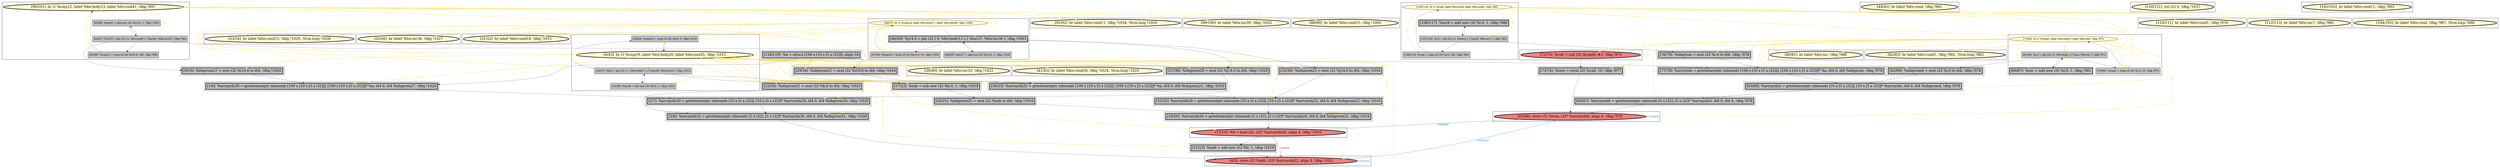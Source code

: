 
digraph G {



node269->node285 [style=solid,color=gold,label="C",penwidth=1.0,fontcolor=gold ]
node299->node298 [style=solid,color=black,label="",penwidth=0.5,fontcolor=black ]
node269->node284 [style=solid,color=gold,label="C",penwidth=1.0,fontcolor=gold ]
node281->node256 [style=solid,color=gold,label="C",penwidth=1.0,fontcolor=gold ]
node265->node264 [style=solid,color=gold,label="C",penwidth=1.0,fontcolor=gold ]
node265->node273 [style=solid,color=gold,label="C",penwidth=1.0,fontcolor=gold ]
node304->node302 [style=solid,color=black,label="",penwidth=0.5,fontcolor=black ]
node290->node302 [style=solid,color=black,label="",penwidth=0.5,fontcolor=black ]
node270->node268 [style=solid,color=black,label="",penwidth=0.5,fontcolor=black ]
node281->node280 [style=solid,color=gold,label="C",penwidth=1.0,fontcolor=gold ]
node276->node293 [style=solid,color=black,label="",penwidth=0.5,fontcolor=black ]
node286->node284 [style=solid,color=black,label="",penwidth=0.5,fontcolor=black ]
node298->node244 [style=solid,color=gold,label="C",penwidth=1.0,fontcolor=gold ]
node281->node277 [style=solid,color=gold,label="C",penwidth=1.0,fontcolor=gold ]
node281->node249 [style=solid,color=gold,label="C",penwidth=1.0,fontcolor=gold ]
node298->node290 [style=solid,color=gold,label="C",penwidth=1.0,fontcolor=gold ]
node281->node283 [style=solid,color=gold,label="C",penwidth=1.0,fontcolor=gold ]
node251->node267 [style=solid,color=firebrick3,label="A|dep|0",penwidth=1.0,fontcolor=firebrick3 ]
node281->node281 [style=solid,color=gold,label="C",penwidth=1.0,fontcolor=gold ]
node298->node302 [style=solid,color=gold,label="C",penwidth=1.0,fontcolor=gold ]
node269->node301 [style=solid,color=gold,label="C",penwidth=1.0,fontcolor=gold ]
node265->node281 [style=solid,color=gold,label="C",penwidth=1.0,fontcolor=gold ]
node275->node247 [style=solid,color=black,label="",penwidth=0.5,fontcolor=black ]
node298->node296 [style=solid,color=gold,label="C",penwidth=1.0,fontcolor=gold ]
node269->node286 [style=solid,color=gold,label="C",penwidth=1.0,fontcolor=gold ]
node298->node294 [style=solid,color=gold,label="C",penwidth=1.0,fontcolor=gold ]
node266->node249 [style=solid,color=black,label="",penwidth=0.5,fontcolor=black ]
node268->node303 [style=solid,color=black,label="",penwidth=0.5,fontcolor=black ]
node296->node297 [style=solid,color=black,label="",penwidth=0.5,fontcolor=black ]
node280->node281 [style=solid,color=black,label="",penwidth=0.5,fontcolor=black ]
node264->node266 [style=solid,color=black,label="",penwidth=0.5,fontcolor=black ]
node278->node251 [style=solid,color=forestgreen,label="T|indep|0",penwidth=1.0,fontcolor=forestgreen ]
node251->node246 [style=solid,color=black,label="",penwidth=0.5,fontcolor=black ]
node285->node286 [style=solid,color=gold,label="C",penwidth=1.0,fontcolor=gold ]
node269->node262 [style=solid,color=gold,label="C",penwidth=1.0,fontcolor=gold ]
node283->node282 [style=solid,color=black,label="",penwidth=0.5,fontcolor=black ]
node285->node291 [style=solid,color=gold,label="C",penwidth=1.0,fontcolor=gold ]
node265->node266 [style=solid,color=gold,label="C",penwidth=1.0,fontcolor=gold ]
node261->node277 [style=solid,color=black,label="",penwidth=0.5,fontcolor=black ]
node282->node283 [style=solid,color=black,label="",penwidth=0.5,fontcolor=black ]
node265->node280 [style=solid,color=gold,label="C",penwidth=1.0,fontcolor=gold ]
node269->node253 [style=solid,color=gold,label="C",penwidth=1.0,fontcolor=gold ]
node298->node251 [style=solid,color=gold,label="C",penwidth=1.0,fontcolor=gold ]
node283->node258 [style=solid,color=black,label="",penwidth=0.5,fontcolor=black ]
node298->node275 [style=solid,color=gold,label="C",penwidth=1.0,fontcolor=gold ]
node298->node299 [style=solid,color=gold,label="C",penwidth=1.0,fontcolor=gold ]
node257->node261 [style=solid,color=black,label="",penwidth=0.5,fontcolor=black ]
node281->node282 [style=solid,color=gold,label="C",penwidth=1.0,fontcolor=gold ]
node297->node248 [style=solid,color=black,label="",penwidth=0.5,fontcolor=black ]
node298->node260 [style=solid,color=gold,label="C",penwidth=1.0,fontcolor=gold ]
node298->node245 [style=solid,color=gold,label="C",penwidth=1.0,fontcolor=gold ]
node294->node244 [style=solid,color=black,label="",penwidth=0.5,fontcolor=black ]
node247->node251 [style=solid,color=black,label="",penwidth=0.5,fontcolor=black ]
node265->node263 [style=solid,color=gold,label="C",penwidth=1.0,fontcolor=gold ]
node298->node279 [style=solid,color=gold,label="C",penwidth=1.0,fontcolor=gold ]
node298->node304 [style=solid,color=gold,label="C",penwidth=1.0,fontcolor=gold ]
node285->node297 [style=solid,color=gold,label="C",penwidth=1.0,fontcolor=gold ]
node298->node267 [style=solid,color=gold,label="C",penwidth=1.0,fontcolor=gold ]
node287->node286 [style=solid,color=black,label="",penwidth=0.5,fontcolor=black ]
node250->node278 [style=solid,color=black,label="",penwidth=0.5,fontcolor=black ]
node265->node265 [style=solid,color=gold,label="C",penwidth=1.0,fontcolor=gold ]
node285->node289 [style=solid,color=gold,label="C",penwidth=1.0,fontcolor=gold ]
node265->node254 [style=solid,color=gold,label="C",penwidth=1.0,fontcolor=gold ]
node269->node270 [style=solid,color=gold,label="C",penwidth=1.0,fontcolor=gold ]
node298->node298 [style=solid,color=gold,label="C",penwidth=1.0,fontcolor=gold ]
node293->node278 [style=solid,color=black,label="",penwidth=0.5,fontcolor=black ]
node298->node246 [style=solid,color=gold,label="C",penwidth=1.0,fontcolor=gold ]
node269->node269 [style=solid,color=gold,label="C",penwidth=1.0,fontcolor=gold ]
node244->node279 [style=solid,color=black,label="",penwidth=0.5,fontcolor=black ]
node285->node292 [style=solid,color=gold,label="C",penwidth=1.0,fontcolor=gold ]
node267->node267 [style=solid,color=dodgerblue,label="O|dep|0",penwidth=1.0,fontcolor=dodgerblue ]
node302->node247 [style=solid,color=black,label="",penwidth=0.5,fontcolor=black ]
node286->node290 [style=solid,color=black,label="",penwidth=0.5,fontcolor=black ]
node286->node294 [style=solid,color=black,label="",penwidth=0.5,fontcolor=black ]
node285->node287 [style=solid,color=gold,label="C",penwidth=1.0,fontcolor=gold ]
node298->node247 [style=solid,color=gold,label="C",penwidth=1.0,fontcolor=gold ]
node271->node269 [style=solid,color=black,label="",penwidth=0.5,fontcolor=black ]
node281->node252 [style=solid,color=gold,label="C",penwidth=1.0,fontcolor=gold ]
node285->node298 [style=solid,color=gold,label="C",penwidth=1.0,fontcolor=gold ]
node278->node267 [style=solid,color=dodgerblue,label="O|indep|0",penwidth=1.0,fontcolor=dodgerblue ]
node285->node285 [style=solid,color=gold,label="C",penwidth=1.0,fontcolor=gold ]
node248->node275 [style=solid,color=black,label="",penwidth=0.5,fontcolor=black ]
node298->node248 [style=solid,color=gold,label="C",penwidth=1.0,fontcolor=gold ]
node297->node296 [style=solid,color=black,label="",penwidth=0.5,fontcolor=black ]
node281->node250 [style=solid,color=gold,label="C",penwidth=1.0,fontcolor=gold ]
node298->node300 [style=solid,color=gold,label="C",penwidth=1.0,fontcolor=gold ]
node258->node277 [style=solid,color=black,label="",penwidth=0.5,fontcolor=black ]
node281->node261 [style=solid,color=gold,label="C",penwidth=1.0,fontcolor=gold ]
node265->node283 [style=solid,color=gold,label="C",penwidth=1.0,fontcolor=gold ]
node285->node284 [style=solid,color=gold,label="C",penwidth=1.0,fontcolor=gold ]
node272->node279 [style=solid,color=black,label="",penwidth=0.5,fontcolor=black ]
node266->node264 [style=solid,color=black,label="",penwidth=0.5,fontcolor=black ]
node246->node267 [style=solid,color=black,label="",penwidth=0.5,fontcolor=black ]
node245->node244 [style=solid,color=black,label="",penwidth=0.5,fontcolor=black ]
node298->node272 [style=solid,color=gold,label="C",penwidth=1.0,fontcolor=gold ]
node249->node261 [style=solid,color=black,label="",penwidth=0.5,fontcolor=black ]
node298->node288 [style=solid,color=gold,label="C",penwidth=1.0,fontcolor=gold ]
node268->node271 [style=solid,color=black,label="",penwidth=0.5,fontcolor=black ]
node297->node299 [style=solid,color=black,label="",penwidth=0.5,fontcolor=black ]
node269->node271 [style=solid,color=gold,label="C",penwidth=1.0,fontcolor=gold ]
node265->node274 [style=solid,color=gold,label="C",penwidth=1.0,fontcolor=gold ]
node260->node245 [style=solid,color=black,label="",penwidth=0.5,fontcolor=black ]
node283->node280 [style=solid,color=black,label="",penwidth=0.5,fontcolor=black ]
node284->node285 [style=solid,color=black,label="",penwidth=0.5,fontcolor=black ]
node279->node267 [style=solid,color=black,label="",penwidth=0.5,fontcolor=black ]
node257->node304 [style=solid,color=black,label="",penwidth=0.5,fontcolor=black ]
node281->node276 [style=solid,color=gold,label="C",penwidth=1.0,fontcolor=gold ]
node298->node297 [style=solid,color=gold,label="C",penwidth=1.0,fontcolor=gold ]
node266->node263 [style=solid,color=black,label="",penwidth=0.5,fontcolor=black ]
node281->node278 [style=solid,color=gold,label="C",penwidth=1.0,fontcolor=gold ]
node277->node250 [style=solid,color=black,label="",penwidth=0.5,fontcolor=black ]
node285->node299 [style=solid,color=gold,label="C",penwidth=1.0,fontcolor=gold ]
node278->node278 [style=solid,color=dodgerblue,label="O|dep|0",penwidth=1.0,fontcolor=dodgerblue ]
node303->node304 [style=solid,color=black,label="",penwidth=0.5,fontcolor=black ]
node281->node293 [style=solid,color=gold,label="C",penwidth=1.0,fontcolor=gold ]
node297->node272 [style=solid,color=black,label="",penwidth=0.5,fontcolor=black ]
node257->node245 [style=solid,color=black,label="",penwidth=0.5,fontcolor=black ]
node268->node270 [style=solid,color=black,label="",penwidth=0.5,fontcolor=black ]
node286->node287 [style=solid,color=black,label="",penwidth=0.5,fontcolor=black ]
node269->node268 [style=solid,color=gold,label="C",penwidth=1.0,fontcolor=gold ]
node268->node260 [style=solid,color=black,label="",penwidth=0.5,fontcolor=black ]
node263->node265 [style=solid,color=black,label="",penwidth=0.5,fontcolor=black ]
node298->node303 [style=solid,color=gold,label="C",penwidth=1.0,fontcolor=gold ]
node281->node258 [style=solid,color=gold,label="C",penwidth=1.0,fontcolor=gold ]


subgraph cluster45 {


node304 [penwidth=3.0,fontsize=20,fillcolor=grey,label="[30/33]  %arrayidx22 = getelementptr inbounds [100 x [10 x [5 x i32]]], [100 x [10 x [5 x i32]]]* %a, i64 0, i64 %idxprom21, !dbg !1016",shape=rectangle,style=filled ]



}

subgraph cluster41 {


node300 [penwidth=3.0,fontsize=20,fillcolor=lemonchiffon,label="[39/40]  br label %for.inc33, !dbg !1022",shape=ellipse,style=filled ]



}

subgraph cluster39 {


node295 [penwidth=3.0,fontsize=20,fillcolor=lemonchiffon,label="[44/45]  br label %for.cond, !dbg !961",shape=ellipse,style=filled ]



}

subgraph cluster38 {


node294 [penwidth=3.0,fontsize=20,fillcolor=grey,label="[37/38]  %idxprom29 = sext i32 %j14.0 to i64, !dbg !1020",shape=rectangle,style=filled ]



}

subgraph cluster37 {


node293 [penwidth=3.0,fontsize=20,fillcolor=grey,label="[73/74]  %rem = srem i32 %call, 10, !dbg !977",shape=rectangle,style=filled ]



}

subgraph cluster36 {


node292 [penwidth=3.0,fontsize=20,fillcolor=lemonchiffon,label="[51/52]  br label %for.cond18, !dbg !1011",shape=ellipse,style=filled ]



}

subgraph cluster15 {


node259 [penwidth=3.0,fontsize=20,fillcolor=lemonchiffon,label="[120/121]  ret i32 0, !dbg !1037",shape=ellipse,style=filled ]



}

subgraph cluster40 {


node298 [penwidth=3.0,fontsize=20,fillcolor=lemonchiffon,label="[0/43]  br i1 %cmp19, label %for.body20, label %for.end35, !dbg !1015",shape=ellipse,style=filled ]
node296 [fillcolor=grey,label="[15/28]  %inc34 = add nsw i32 %k.0, 1, !dbg !1023",shape=rectangle,style=filled ]
node299 [fillcolor=grey,label="[23/24]  %cmp19 = icmp slt i32 %k.0, 5, !dbg !1014",shape=rectangle,style=filled ]
node297 [fillcolor=grey,label="[16/27]  %k.0 = phi i32 [ 1, %for.body17 ], [ %inc34, %for.inc33 ], !dbg !1012",shape=rectangle,style=filled ]



}

subgraph cluster35 {


node291 [penwidth=3.0,fontsize=20,fillcolor=lemonchiffon,label="[53/54]  br label %for.cond15, !dbg !1029, !llvm.loop !1030",shape=ellipse,style=filled ]



}

subgraph cluster42 {


node301 [penwidth=3.0,fontsize=20,fillcolor=lemonchiffon,label="[91/92]  br label %for.cond11, !dbg !1034, !llvm.loop !1035",shape=ellipse,style=filled ]



}

subgraph cluster11 {


node255 [penwidth=3.0,fontsize=20,fillcolor=lemonchiffon,label="[102/103]  br label %for.cond11, !dbg !993",shape=ellipse,style=filled ]



}

subgraph cluster43 {


node302 [penwidth=3.0,fontsize=20,fillcolor=grey,label="[31/32]  %arrayidx24 = getelementptr inbounds [10 x [5 x i32]], [10 x [5 x i32]]* %arrayidx22, i64 0, i64 %idxprom23, !dbg !1016",shape=rectangle,style=filled ]



}

subgraph cluster19 {


node265 [fillcolor=lemonchiffon,label="[109/114]  br i1 %cmp, label %for.body, label %for.end9, !dbg !965",shape=ellipse,style=filled ]
node263 [fillcolor=grey,label="[108/115]  %cmp = icmp slt i32 %i.0, 100, !dbg !964",shape=rectangle,style=filled ]
node266 [fillcolor=grey,label="[107/116]  %i.0 = phi i32 [ 0, %entry ], [ %inc8, %for.inc7 ], !dbg !962",shape=rectangle,style=filled ]
node264 [penwidth=3.0,fontsize=20,fillcolor=grey,label="[106/117]  %inc8 = add nsw i32 %i.0, 1, !dbg !986",shape=rectangle,style=filled ]



}

subgraph cluster9 {


node253 [penwidth=3.0,fontsize=20,fillcolor=lemonchiffon,label="[88/89]  br label %for.cond15, !dbg !1002",shape=ellipse,style=filled ]



}

subgraph cluster8 {


node252 [penwidth=3.0,fontsize=20,fillcolor=lemonchiffon,label="[82/83]  br label %for.cond1, !dbg !982, !llvm.loop !983",shape=ellipse,style=filled ]



}

subgraph cluster10 {


node254 [penwidth=3.0,fontsize=20,fillcolor=lemonchiffon,label="[112/113]  br label %for.inc7, !dbg !985",shape=ellipse,style=filled ]



}

subgraph cluster23 {


node273 [penwidth=3.0,fontsize=20,fillcolor=lemonchiffon,label="[110/111]  br label %for.cond1, !dbg !970",shape=ellipse,style=filled ]



}

subgraph cluster7 {


node251 [penwidth=3.0,fontsize=20,fillcolor=lightcoral,label="[13/14]  %0 = load i32, i32* %arrayidx26, align 4, !dbg !1016",shape=ellipse,style=filled ]



}

subgraph cluster14 {


node258 [penwidth=3.0,fontsize=20,fillcolor=grey,label="[62/69]  %idxprom4 = sext i32 %j.0 to i64, !dbg !978",shape=rectangle,style=filled ]



}

subgraph cluster44 {


node303 [penwidth=3.0,fontsize=20,fillcolor=grey,label="[29/34]  %idxprom21 = sext i32 %i10.0 to i64, !dbg !1016",shape=rectangle,style=filled ]



}

subgraph cluster6 {


node250 [penwidth=3.0,fontsize=20,fillcolor=grey,label="[64/67]  %arrayidx6 = getelementptr inbounds [5 x i32], [5 x i32]* %arrayidx5, i64 0, i64 0, !dbg !978",shape=rectangle,style=filled ]



}

subgraph cluster30 {


node283 [fillcolor=grey,label="[61/86]  %j.0 = phi i32 [ 0, %for.body ], [ %inc, %for.inc ], !dbg !971",shape=rectangle,style=filled ]
node282 [penwidth=3.0,fontsize=20,fillcolor=grey,label="[60/87]  %inc = add nsw i32 %j.0, 1, !dbg !981",shape=rectangle,style=filled ]
node280 [fillcolor=grey,label="[70/85]  %cmp2 = icmp slt i32 %j.0, 10, !dbg !973",shape=rectangle,style=filled ]
node281 [fillcolor=lemonchiffon,label="[71/84]  br i1 %cmp2, label %for.body3, label %for.end, !dbg !974",shape=ellipse,style=filled ]



}

subgraph cluster31 {


node287 [fillcolor=grey,label="[49/50]  %inc37 = add nsw i32 %j14.0, 1, !dbg !1028",shape=rectangle,style=filled ]
node286 [penwidth=3.0,fontsize=20,fillcolor=grey,label="[46/59]  %j14.0 = phi i32 [ 0, %for.body13 ], [ %inc37, %for.inc36 ], !dbg !1003",shape=rectangle,style=filled ]
node284 [fillcolor=grey,label="[47/58]  %cmp16 = icmp slt i32 %j14.0, 10, !dbg !1005",shape=rectangle,style=filled ]
node285 [fillcolor=lemonchiffon,label="[48/57]  br i1 %cmp16, label %for.body17, label %for.end38, !dbg !1006",shape=ellipse,style=filled ]



}

subgraph cluster0 {


node244 [penwidth=3.0,fontsize=20,fillcolor=grey,label="[2/7]  %arrayidx30 = getelementptr inbounds [10 x [5 x i32]], [10 x [5 x i32]]* %arrayidx28, i64 0, i64 %idxprom29, !dbg !1020",shape=rectangle,style=filled ]



}

subgraph cluster13 {


node257 [penwidth=3.0,fontsize=20,fillcolor=grey,label="[118/119]  %a = alloca [100 x [10 x [5 x i32]]], align 16",shape=rectangle,style=filled ]



}

subgraph cluster5 {


node249 [penwidth=3.0,fontsize=20,fillcolor=grey,label="[76/79]  %idxprom = sext i32 %i.0 to i64, !dbg !978",shape=rectangle,style=filled ]



}

subgraph cluster1 {


node245 [penwidth=3.0,fontsize=20,fillcolor=grey,label="[1/8]  %arrayidx28 = getelementptr inbounds [100 x [10 x [5 x i32]]], [100 x [10 x [5 x i32]]]* %a, i64 0, i64 %idxprom27, !dbg !1020",shape=rectangle,style=filled ]



}

subgraph cluster32 {


node288 [penwidth=3.0,fontsize=20,fillcolor=lemonchiffon,label="[41/42]  br label %for.cond18, !dbg !1024, !llvm.loop !1025",shape=ellipse,style=filled ]



}

subgraph cluster3 {


node247 [penwidth=3.0,fontsize=20,fillcolor=grey,label="[19/20]  %arrayidx26 = getelementptr inbounds [5 x i32], [5 x i32]* %arrayidx24, i64 0, i64 %idxprom25, !dbg !1016",shape=rectangle,style=filled ]



}

subgraph cluster4 {


node248 [penwidth=3.0,fontsize=20,fillcolor=grey,label="[17/22]  %sub = sub nsw i32 %k.0, 1, !dbg !1018",shape=rectangle,style=filled ]



}

subgraph cluster17 {


node261 [penwidth=3.0,fontsize=20,fillcolor=grey,label="[77/78]  %arrayidx = getelementptr inbounds [100 x [10 x [5 x i32]]], [100 x [10 x [5 x i32]]]* %a, i64 0, i64 %idxprom, !dbg !978",shape=rectangle,style=filled ]



}

subgraph cluster16 {


node260 [penwidth=3.0,fontsize=20,fillcolor=grey,label="[9/10]  %idxprom27 = sext i32 %i10.0 to i64, !dbg !1020",shape=rectangle,style=filled ]



}

subgraph cluster2 {


node246 [penwidth=3.0,fontsize=20,fillcolor=grey,label="[11/12]  %add = add nsw i32 %0, 1, !dbg !1019",shape=rectangle,style=filled ]



}

subgraph cluster34 {


node290 [penwidth=3.0,fontsize=20,fillcolor=grey,label="[35/36]  %idxprom23 = sext i32 %j14.0 to i64, !dbg !1016",shape=rectangle,style=filled ]



}

subgraph cluster22 {


node272 [penwidth=3.0,fontsize=20,fillcolor=grey,label="[25/26]  %idxprom31 = sext i32 %k.0 to i64, !dbg !1020",shape=rectangle,style=filled ]



}

subgraph cluster25 {


node275 [penwidth=3.0,fontsize=20,fillcolor=grey,label="[18/21]  %idxprom25 = sext i32 %sub to i64, !dbg !1016",shape=rectangle,style=filled ]



}

subgraph cluster18 {


node262 [penwidth=3.0,fontsize=20,fillcolor=lemonchiffon,label="[99/100]  br label %for.inc39, !dbg !1032",shape=ellipse,style=filled ]



}

subgraph cluster29 {


node279 [penwidth=3.0,fontsize=20,fillcolor=grey,label="[3/6]  %arrayidx32 = getelementptr inbounds [5 x i32], [5 x i32]* %arrayidx30, i64 0, i64 %idxprom31, !dbg !1020",shape=rectangle,style=filled ]



}

subgraph cluster20 {


node267 [penwidth=3.0,fontsize=20,fillcolor=lightcoral,label="[4/5]  store i32 %add, i32* %arrayidx32, align 4, !dbg !1021",shape=ellipse,style=filled ]



}

subgraph cluster26 {


node276 [penwidth=3.0,fontsize=20,fillcolor=lightcoral,label="[72/75]  %call = call i32 @rand() #3, !dbg !975",shape=ellipse,style=filled ]



}

subgraph cluster24 {


node274 [penwidth=3.0,fontsize=20,fillcolor=lemonchiffon,label="[104/105]  br label %for.cond, !dbg !987, !llvm.loop !988",shape=ellipse,style=filled ]



}

subgraph cluster28 {


node278 [penwidth=3.0,fontsize=20,fillcolor=lightcoral,label="[65/66]  store i32 %rem, i32* %arrayidx6, align 4, !dbg !979",shape=ellipse,style=filled ]



}

subgraph cluster27 {


node277 [penwidth=3.0,fontsize=20,fillcolor=grey,label="[63/68]  %arrayidx5 = getelementptr inbounds [10 x [5 x i32]], [10 x [5 x i32]]* %arrayidx, i64 0, i64 %idxprom4, !dbg !978",shape=rectangle,style=filled ]



}

subgraph cluster21 {


node271 [fillcolor=grey,label="[95/96]  %cmp12 = icmp slt i32 %i10.0, 100, !dbg !996",shape=rectangle,style=filled ]
node270 [fillcolor=grey,label="[93/98]  %inc40 = add nsw i32 %i10.0, 1, !dbg !1033",shape=rectangle,style=filled ]
node268 [fillcolor=grey,label="[94/97]  %i10.0 = phi i32 [ 0, %for.end9 ], [ %inc40, %for.inc39 ], !dbg !994",shape=rectangle,style=filled ]
node269 [penwidth=3.0,fontsize=20,fillcolor=lemonchiffon,label="[90/101]  br i1 %cmp12, label %for.body13, label %for.end41, !dbg !997",shape=ellipse,style=filled ]



}

subgraph cluster12 {


node256 [penwidth=3.0,fontsize=20,fillcolor=lemonchiffon,label="[80/81]  br label %for.inc, !dbg !980",shape=ellipse,style=filled ]



}

subgraph cluster33 {


node289 [penwidth=3.0,fontsize=20,fillcolor=lemonchiffon,label="[55/56]  br label %for.inc36, !dbg !1027",shape=ellipse,style=filled ]



}

}
